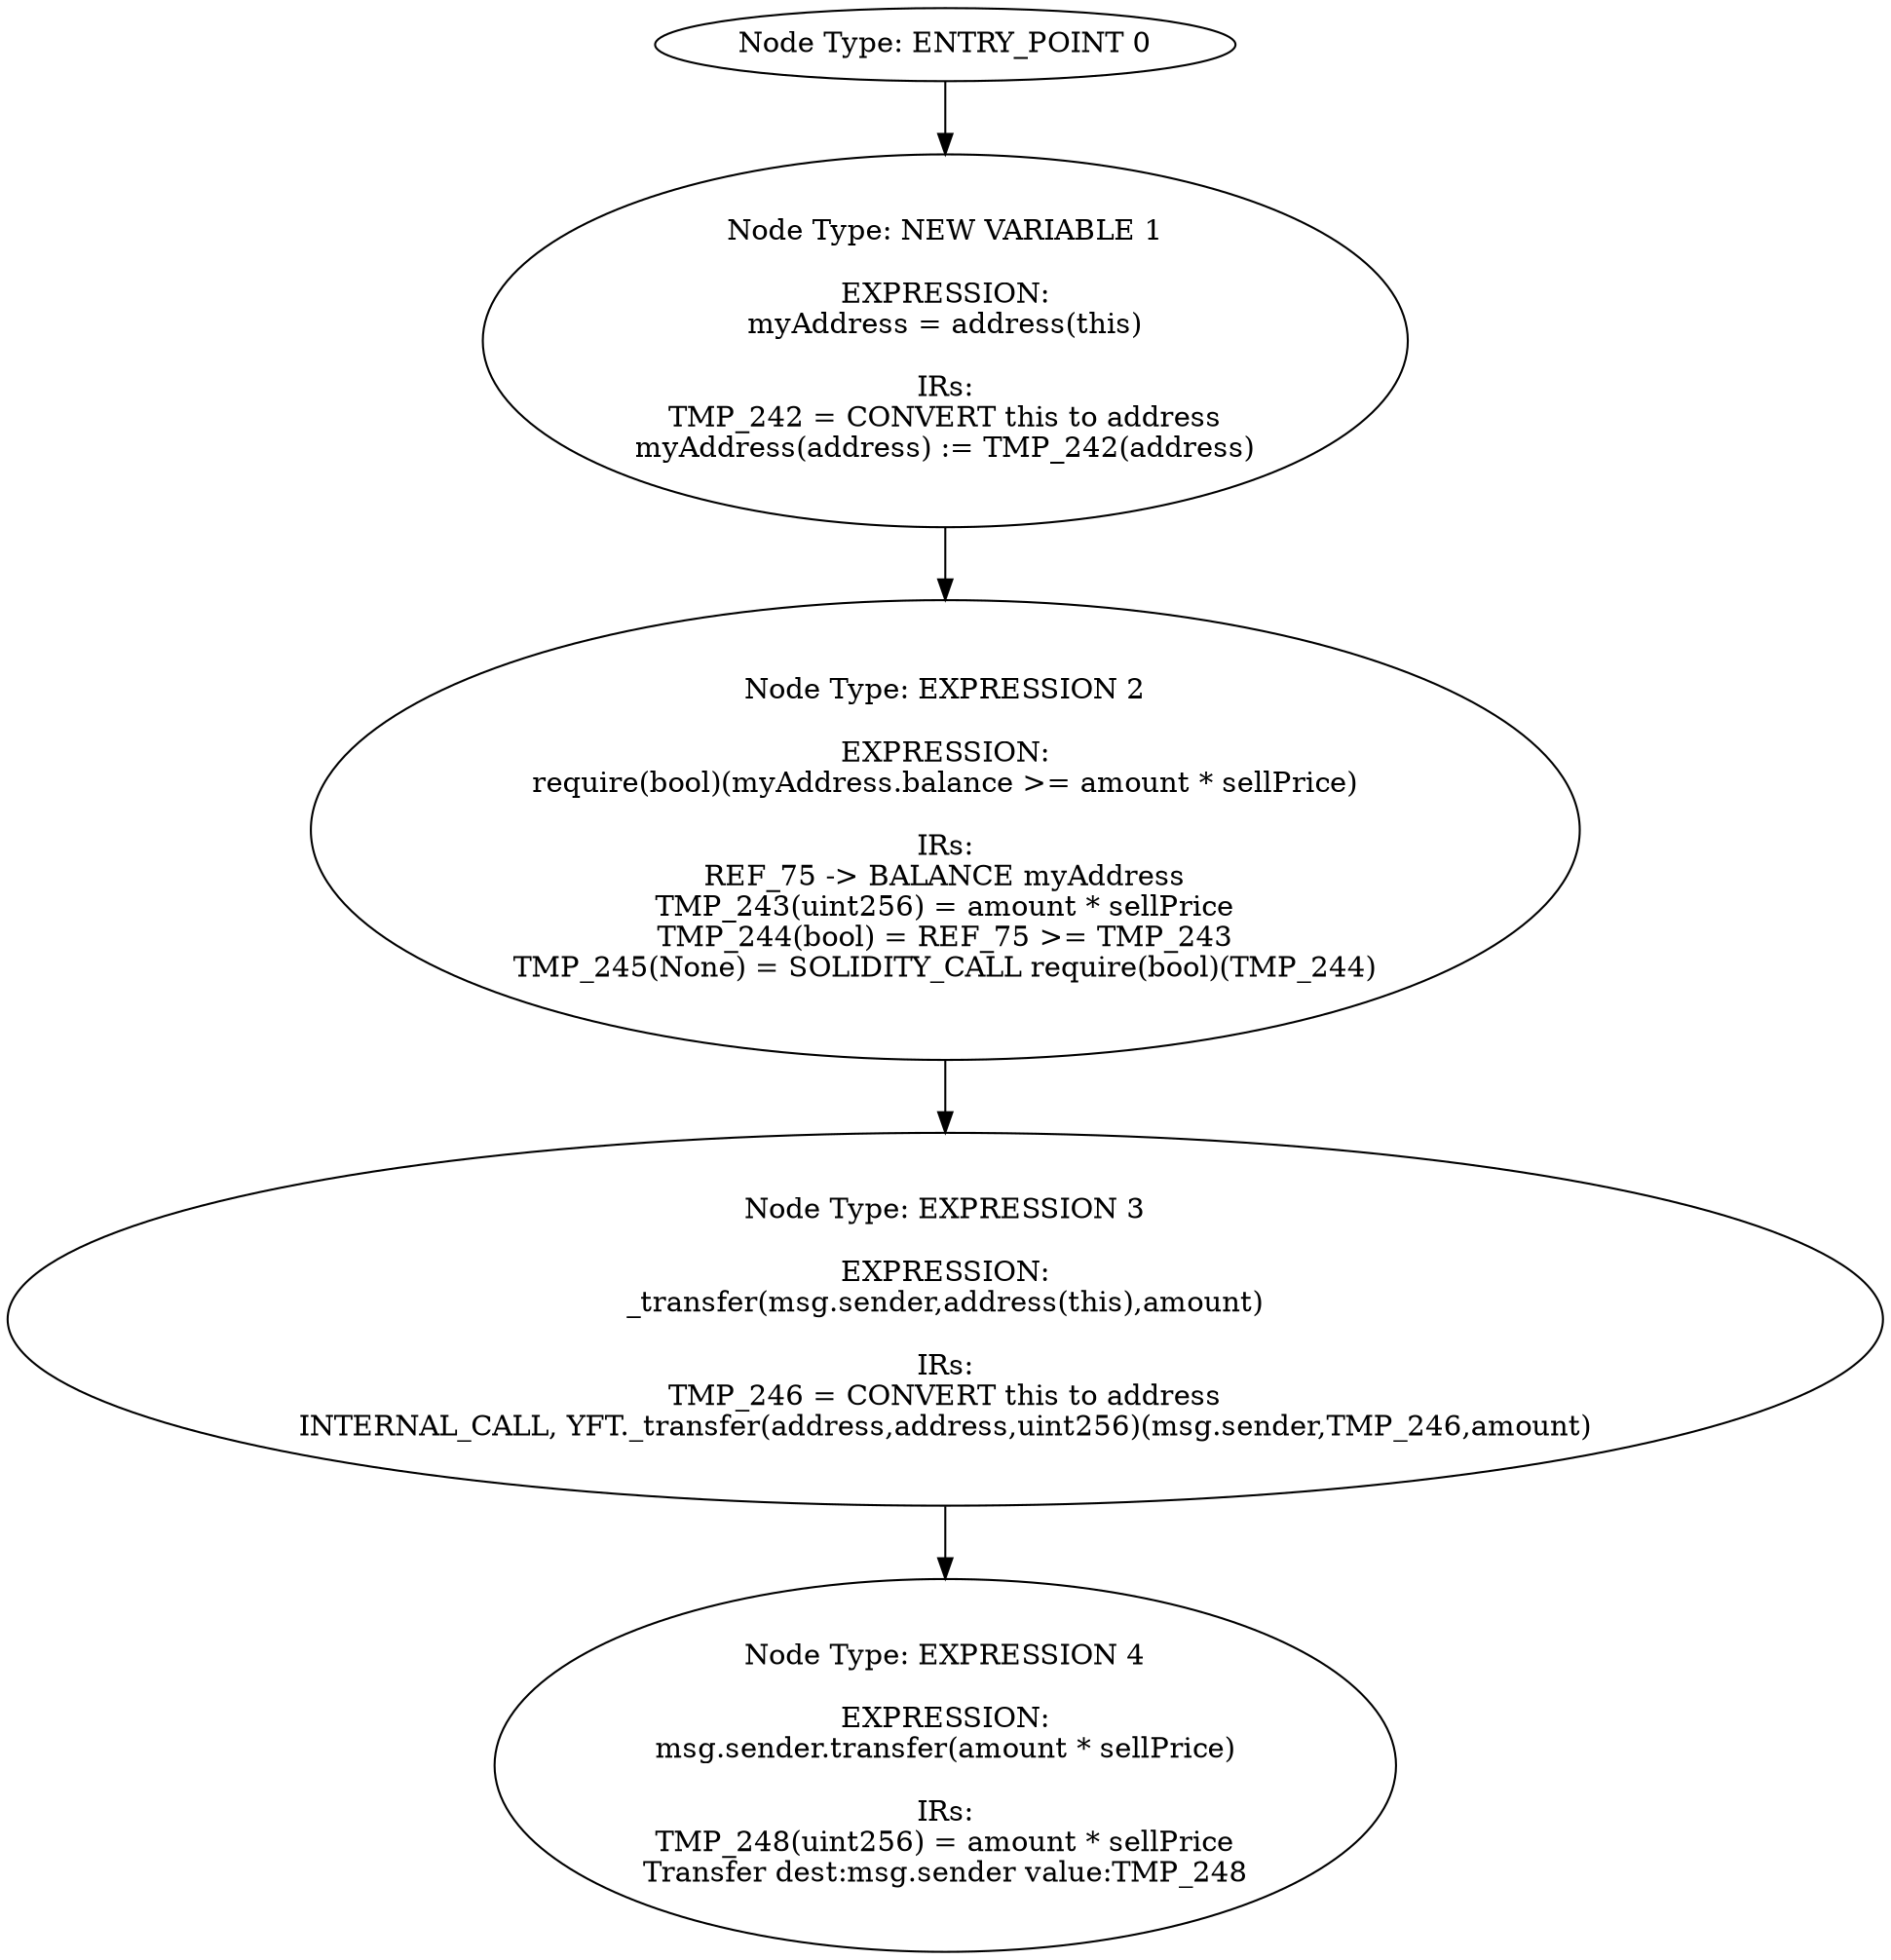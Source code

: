 digraph{
0[label="Node Type: ENTRY_POINT 0
"];
0->1;
1[label="Node Type: NEW VARIABLE 1

EXPRESSION:
myAddress = address(this)

IRs:
TMP_242 = CONVERT this to address
myAddress(address) := TMP_242(address)"];
1->2;
2[label="Node Type: EXPRESSION 2

EXPRESSION:
require(bool)(myAddress.balance >= amount * sellPrice)

IRs:
REF_75 -> BALANCE myAddress
TMP_243(uint256) = amount * sellPrice
TMP_244(bool) = REF_75 >= TMP_243
TMP_245(None) = SOLIDITY_CALL require(bool)(TMP_244)"];
2->3;
3[label="Node Type: EXPRESSION 3

EXPRESSION:
_transfer(msg.sender,address(this),amount)

IRs:
TMP_246 = CONVERT this to address
INTERNAL_CALL, YFT._transfer(address,address,uint256)(msg.sender,TMP_246,amount)"];
3->4;
4[label="Node Type: EXPRESSION 4

EXPRESSION:
msg.sender.transfer(amount * sellPrice)

IRs:
TMP_248(uint256) = amount * sellPrice
Transfer dest:msg.sender value:TMP_248"];
}
